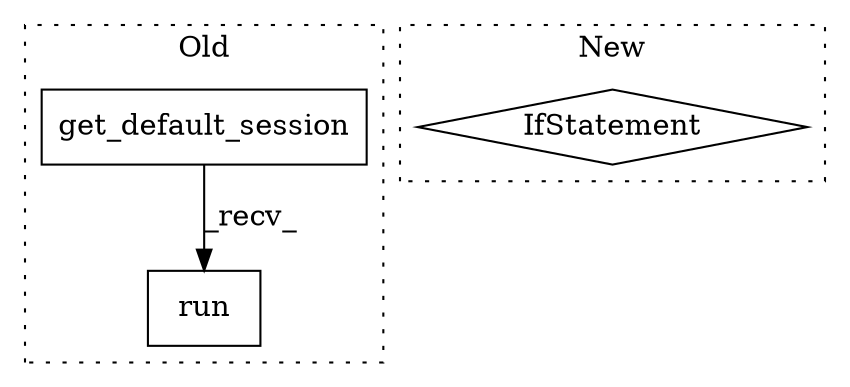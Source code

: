 digraph G {
subgraph cluster0 {
1 [label="get_default_session" a="32" s="6588" l="21" shape="box"];
3 [label="run" a="32" s="6610,6674" l="4,1" shape="box"];
label = "Old";
style="dotted";
}
subgraph cluster1 {
2 [label="IfStatement" a="25" s="6584" l="3" shape="diamond"];
label = "New";
style="dotted";
}
1 -> 3 [label="_recv_"];
}